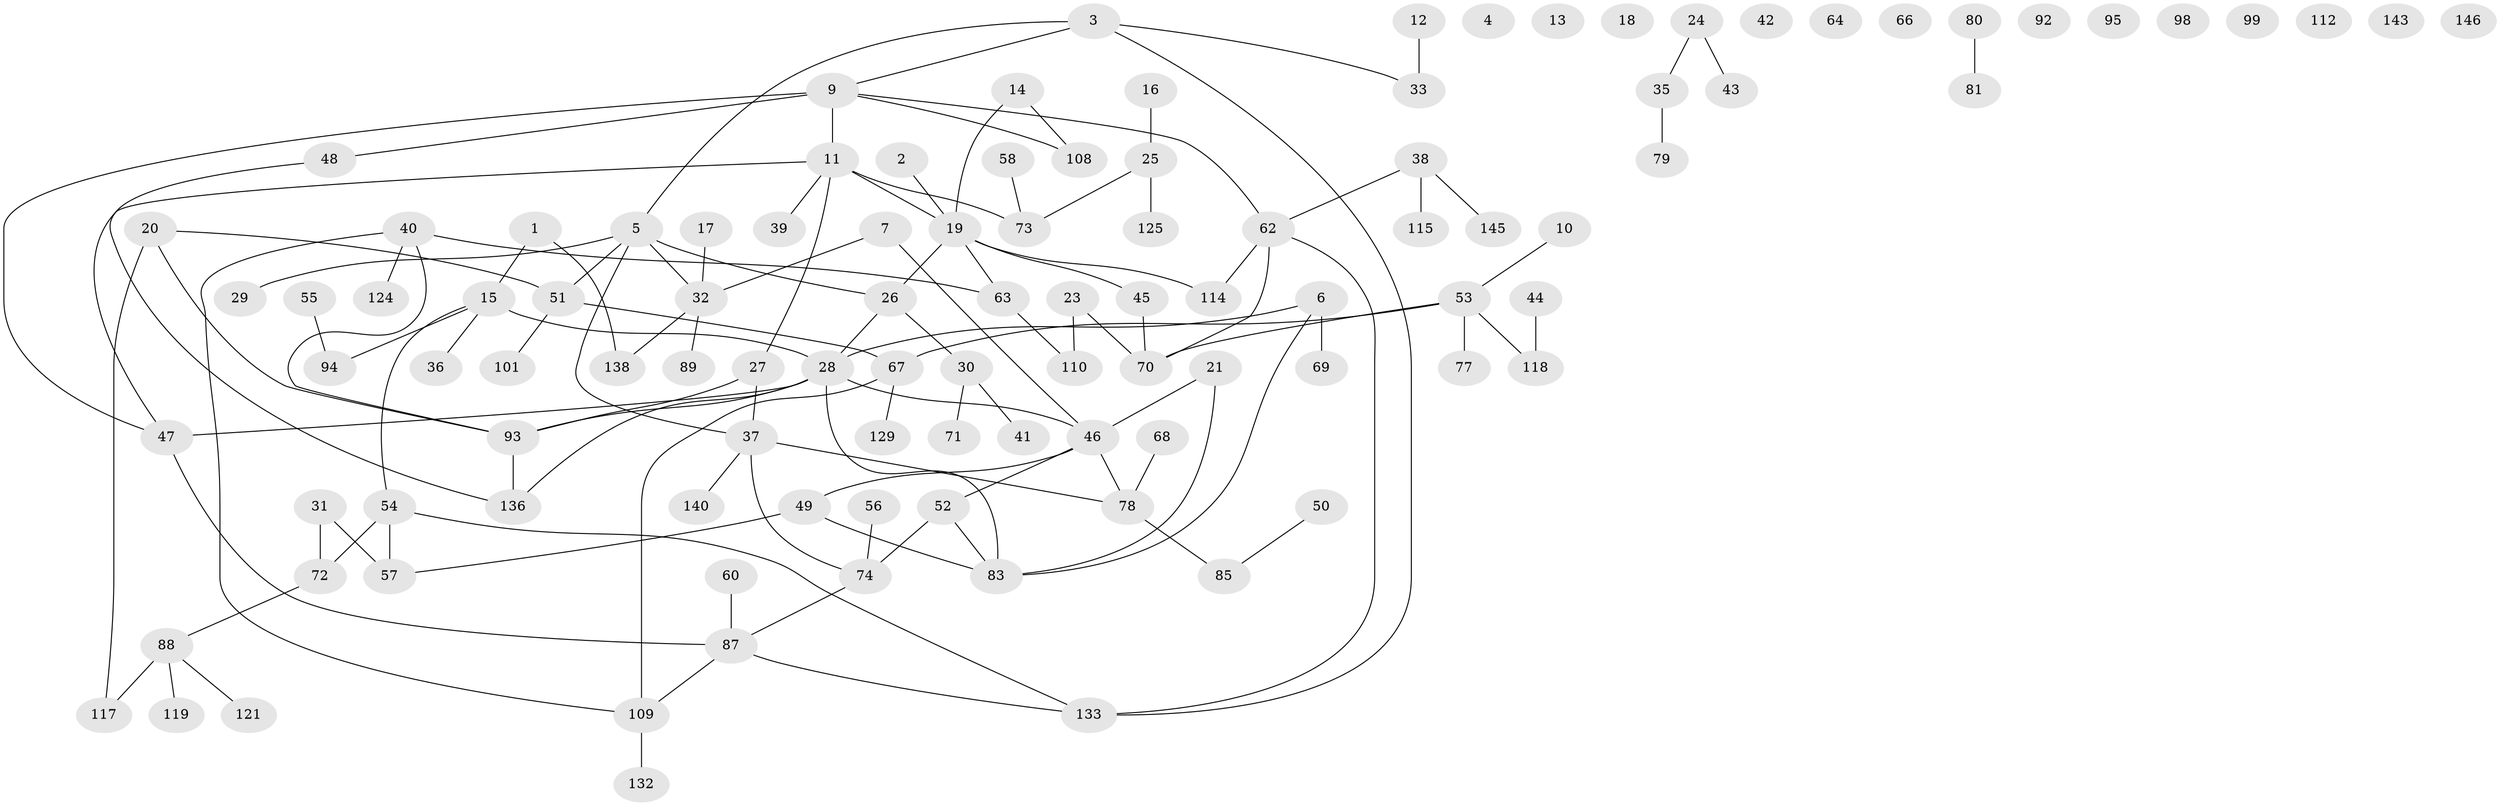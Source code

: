 // Generated by graph-tools (version 1.1) at 2025/23/03/03/25 07:23:30]
// undirected, 106 vertices, 121 edges
graph export_dot {
graph [start="1"]
  node [color=gray90,style=filled];
  1;
  2;
  3 [super="+22"];
  4;
  5 [super="+76"];
  6 [super="+8"];
  7 [super="+84"];
  9 [super="+144"];
  10;
  11 [super="+97"];
  12 [super="+106"];
  13;
  14;
  15 [super="+103"];
  16;
  17;
  18;
  19 [super="+105"];
  20 [super="+137"];
  21;
  23 [super="+116"];
  24;
  25 [super="+91"];
  26 [super="+59"];
  27 [super="+75"];
  28 [super="+102"];
  29;
  30 [super="+134"];
  31 [super="+135"];
  32 [super="+34"];
  33;
  35 [super="+96"];
  36;
  37 [super="+61"];
  38 [super="+111"];
  39;
  40 [super="+113"];
  41;
  42;
  43;
  44;
  45;
  46 [super="+104"];
  47 [super="+131"];
  48;
  49;
  50;
  51 [super="+149"];
  52;
  53 [super="+86"];
  54 [super="+128"];
  55 [super="+65"];
  56;
  57;
  58;
  60;
  62 [super="+141"];
  63;
  64;
  66;
  67 [super="+127"];
  68;
  69;
  70 [super="+107"];
  71;
  72 [super="+122"];
  73 [super="+120"];
  74;
  77;
  78 [super="+82"];
  79;
  80;
  81;
  83 [super="+142"];
  85;
  87 [super="+130"];
  88 [super="+90"];
  89;
  92;
  93 [super="+100"];
  94;
  95;
  98;
  99;
  101;
  108;
  109 [super="+126"];
  110 [super="+123"];
  112;
  114;
  115;
  117;
  118;
  119;
  121;
  124;
  125;
  129;
  132;
  133 [super="+139"];
  136 [super="+148"];
  138 [super="+147"];
  140;
  143;
  145;
  146;
  1 -- 138;
  1 -- 15;
  2 -- 19;
  3 -- 133;
  3 -- 9;
  3 -- 5;
  3 -- 33;
  5 -- 29;
  5 -- 32;
  5 -- 51 [weight=2];
  5 -- 26;
  5 -- 37;
  6 -- 28;
  6 -- 69;
  6 -- 83;
  7 -- 32;
  7 -- 46;
  9 -- 11 [weight=2];
  9 -- 48;
  9 -- 108;
  9 -- 62;
  9 -- 47;
  10 -- 53;
  11 -- 73;
  11 -- 19;
  11 -- 39;
  11 -- 47;
  11 -- 27;
  12 -- 33;
  14 -- 19;
  14 -- 108;
  15 -- 54;
  15 -- 94;
  15 -- 28;
  15 -- 36;
  16 -- 25;
  17 -- 32;
  19 -- 26;
  19 -- 114;
  19 -- 45;
  19 -- 63;
  20 -- 117;
  20 -- 51;
  20 -- 93;
  21 -- 46;
  21 -- 83;
  23 -- 70 [weight=2];
  23 -- 110;
  24 -- 35;
  24 -- 43;
  25 -- 125;
  25 -- 73;
  26 -- 30;
  26 -- 28;
  27 -- 37;
  27 -- 93;
  28 -- 46;
  28 -- 93;
  28 -- 136;
  28 -- 47;
  28 -- 83;
  30 -- 71;
  30 -- 41;
  31 -- 57;
  31 -- 72;
  32 -- 89;
  32 -- 138;
  35 -- 79;
  37 -- 74;
  37 -- 140;
  37 -- 78;
  38 -- 62;
  38 -- 145;
  38 -- 115;
  40 -- 63;
  40 -- 93;
  40 -- 109;
  40 -- 124;
  44 -- 118;
  45 -- 70;
  46 -- 49;
  46 -- 78;
  46 -- 52;
  47 -- 87;
  48 -- 136;
  49 -- 57;
  49 -- 83;
  50 -- 85;
  51 -- 101 [weight=2];
  51 -- 67;
  52 -- 74;
  52 -- 83;
  53 -- 67;
  53 -- 70;
  53 -- 77;
  53 -- 118;
  54 -- 72;
  54 -- 57;
  54 -- 133;
  55 -- 94;
  56 -- 74;
  58 -- 73;
  60 -- 87;
  62 -- 70;
  62 -- 114;
  62 -- 133;
  63 -- 110;
  67 -- 129;
  67 -- 109;
  68 -- 78;
  72 -- 88;
  74 -- 87;
  78 -- 85;
  80 -- 81;
  87 -- 109;
  87 -- 133;
  88 -- 117;
  88 -- 121;
  88 -- 119;
  93 -- 136;
  109 -- 132;
}
